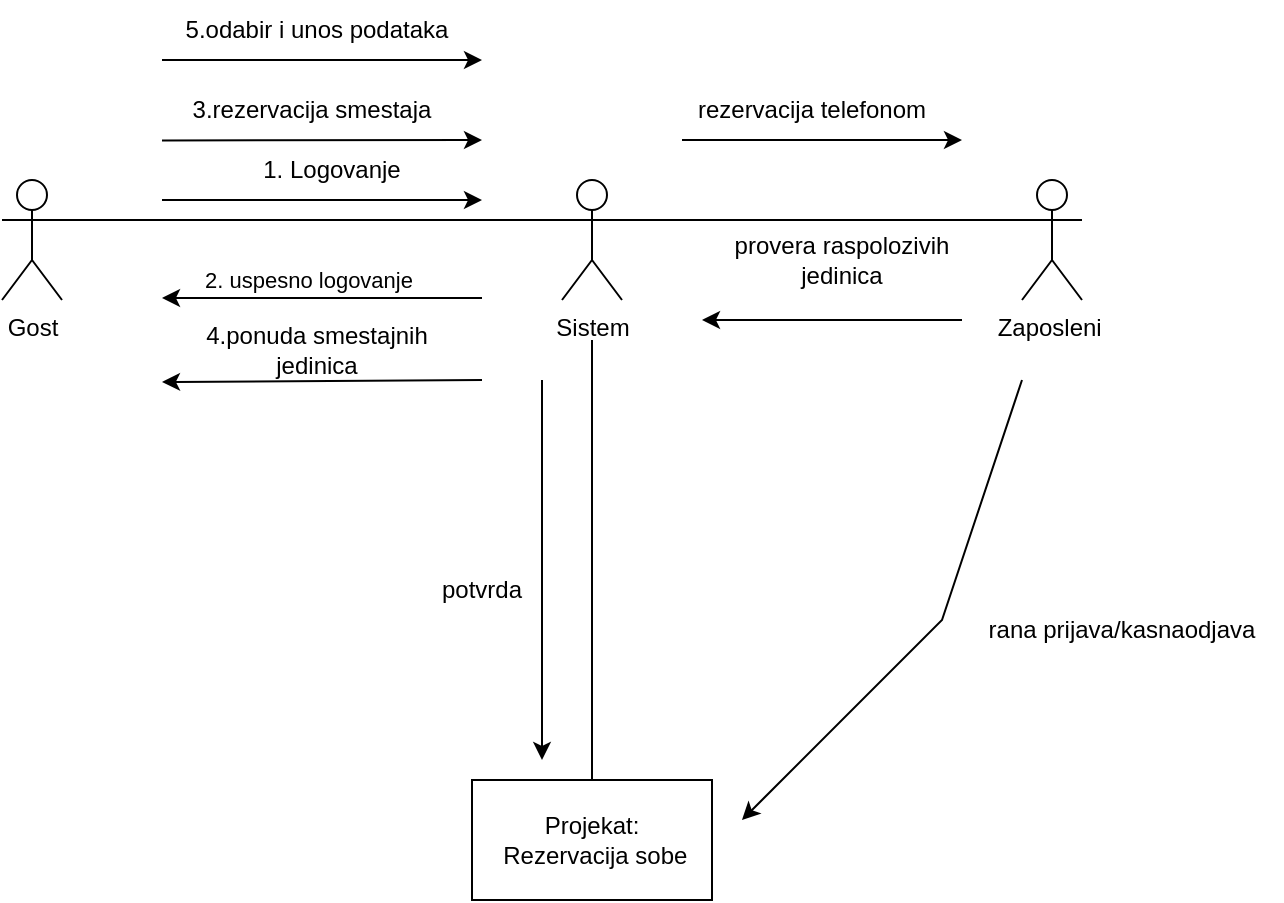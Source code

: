 <mxfile version="24.3.0" type="github">
  <diagram name="Page-1" id="Wj4CvbtZL_sYbKhA8puX">
    <mxGraphModel dx="791" dy="619" grid="1" gridSize="10" guides="1" tooltips="1" connect="1" arrows="1" fold="1" page="1" pageScale="1" pageWidth="827" pageHeight="1169" math="0" shadow="0">
      <root>
        <mxCell id="0" />
        <mxCell id="1" parent="0" />
        <mxCell id="alAn9N5ohtzXRPhd5P6f-1" value="Gost" style="shape=umlActor;verticalLabelPosition=bottom;verticalAlign=top;html=1;outlineConnect=0;" vertex="1" parent="1">
          <mxGeometry x="40" y="100" width="30" height="60" as="geometry" />
        </mxCell>
        <mxCell id="alAn9N5ohtzXRPhd5P6f-2" value="Sistem" style="shape=umlActor;verticalLabelPosition=bottom;verticalAlign=top;html=1;outlineConnect=0;" vertex="1" parent="1">
          <mxGeometry x="320" y="100" width="30" height="60" as="geometry" />
        </mxCell>
        <mxCell id="alAn9N5ohtzXRPhd5P6f-3" value="Zaposleni&amp;nbsp;" style="shape=umlActor;verticalLabelPosition=bottom;verticalAlign=top;html=1;outlineConnect=0;" vertex="1" parent="1">
          <mxGeometry x="550" y="100" width="30" height="60" as="geometry" />
        </mxCell>
        <mxCell id="alAn9N5ohtzXRPhd5P6f-6" value="" style="endArrow=none;html=1;rounded=0;entryX=0;entryY=0.333;entryDx=0;entryDy=0;entryPerimeter=0;exitX=1;exitY=0.333;exitDx=0;exitDy=0;exitPerimeter=0;" edge="1" parent="1" source="alAn9N5ohtzXRPhd5P6f-1" target="alAn9N5ohtzXRPhd5P6f-2">
          <mxGeometry width="50" height="50" relative="1" as="geometry">
            <mxPoint x="110" y="120" as="sourcePoint" />
            <mxPoint x="160" y="70" as="targetPoint" />
          </mxGeometry>
        </mxCell>
        <mxCell id="alAn9N5ohtzXRPhd5P6f-8" value="" style="endArrow=classic;html=1;rounded=0;fontFamily=Helvetica;" edge="1" parent="1">
          <mxGeometry width="50" height="50" relative="1" as="geometry">
            <mxPoint x="120" y="110" as="sourcePoint" />
            <mxPoint x="280" y="110" as="targetPoint" />
          </mxGeometry>
        </mxCell>
        <mxCell id="alAn9N5ohtzXRPhd5P6f-10" value="1. Logovanje" style="text;html=1;align=center;verticalAlign=middle;whiteSpace=wrap;rounded=0;" vertex="1" parent="1">
          <mxGeometry x="160" y="80" width="90" height="30" as="geometry" />
        </mxCell>
        <mxCell id="alAn9N5ohtzXRPhd5P6f-14" value="" style="endArrow=none;html=1;rounded=0;exitX=1;exitY=0.333;exitDx=0;exitDy=0;exitPerimeter=0;entryX=0;entryY=0.333;entryDx=0;entryDy=0;entryPerimeter=0;" edge="1" parent="1" source="alAn9N5ohtzXRPhd5P6f-2" target="alAn9N5ohtzXRPhd5P6f-3">
          <mxGeometry width="50" height="50" relative="1" as="geometry">
            <mxPoint x="320" y="130" as="sourcePoint" />
            <mxPoint x="370" y="80" as="targetPoint" />
          </mxGeometry>
        </mxCell>
        <mxCell id="alAn9N5ohtzXRPhd5P6f-17" value="" style="endArrow=classic;html=1;rounded=0;fontFamily=Helvetica;" edge="1" parent="1">
          <mxGeometry width="50" height="50" relative="1" as="geometry">
            <mxPoint x="280" y="159" as="sourcePoint" />
            <mxPoint x="120" y="159" as="targetPoint" />
          </mxGeometry>
        </mxCell>
        <mxCell id="alAn9N5ohtzXRPhd5P6f-19" value="2. uspesno logovanje" style="edgeLabel;html=1;align=center;verticalAlign=middle;resizable=0;points=[];" vertex="1" connectable="0" parent="alAn9N5ohtzXRPhd5P6f-17">
          <mxGeometry x="0.087" y="-9" relative="1" as="geometry">
            <mxPoint as="offset" />
          </mxGeometry>
        </mxCell>
        <mxCell id="alAn9N5ohtzXRPhd5P6f-20" value="" style="endArrow=classic;html=1;rounded=0;fontFamily=Helvetica;" edge="1" parent="1">
          <mxGeometry width="50" height="50" relative="1" as="geometry">
            <mxPoint x="280" y="200" as="sourcePoint" />
            <mxPoint x="120" y="201" as="targetPoint" />
          </mxGeometry>
        </mxCell>
        <mxCell id="alAn9N5ohtzXRPhd5P6f-32" value="" style="endArrow=classic;html=1;rounded=0;" edge="1" parent="1">
          <mxGeometry width="50" height="50" relative="1" as="geometry">
            <mxPoint x="120" y="80.21" as="sourcePoint" />
            <mxPoint x="280" y="79.999" as="targetPoint" />
          </mxGeometry>
        </mxCell>
        <mxCell id="alAn9N5ohtzXRPhd5P6f-36" value="3.rezervacija smestaja" style="text;html=1;align=center;verticalAlign=middle;whiteSpace=wrap;rounded=0;" vertex="1" parent="1">
          <mxGeometry x="120" y="50" width="150" height="30" as="geometry" />
        </mxCell>
        <mxCell id="alAn9N5ohtzXRPhd5P6f-37" value="4.ponuda smestajnih jedinica" style="text;html=1;align=center;verticalAlign=middle;whiteSpace=wrap;rounded=0;" vertex="1" parent="1">
          <mxGeometry x="135" y="170" width="125" height="30" as="geometry" />
        </mxCell>
        <mxCell id="alAn9N5ohtzXRPhd5P6f-38" value="" style="endArrow=classic;html=1;rounded=0;" edge="1" parent="1">
          <mxGeometry width="50" height="50" relative="1" as="geometry">
            <mxPoint x="120" y="40" as="sourcePoint" />
            <mxPoint x="280" y="40" as="targetPoint" />
          </mxGeometry>
        </mxCell>
        <mxCell id="alAn9N5ohtzXRPhd5P6f-39" value="" style="endArrow=classic;html=1;rounded=0;" edge="1" parent="1">
          <mxGeometry width="50" height="50" relative="1" as="geometry">
            <mxPoint x="380" y="80" as="sourcePoint" />
            <mxPoint x="520" y="80" as="targetPoint" />
          </mxGeometry>
        </mxCell>
        <mxCell id="alAn9N5ohtzXRPhd5P6f-41" value="5.odabir i unos podataka" style="text;html=1;align=center;verticalAlign=middle;whiteSpace=wrap;rounded=0;" vertex="1" parent="1">
          <mxGeometry x="120" y="10" width="155" height="30" as="geometry" />
        </mxCell>
        <mxCell id="alAn9N5ohtzXRPhd5P6f-42" value="rezervacija telefonom" style="text;html=1;align=center;verticalAlign=middle;whiteSpace=wrap;rounded=0;" vertex="1" parent="1">
          <mxGeometry x="370" y="50" width="150" height="30" as="geometry" />
        </mxCell>
        <mxCell id="alAn9N5ohtzXRPhd5P6f-43" value="provera raspolozivih jedinica" style="text;html=1;align=center;verticalAlign=middle;whiteSpace=wrap;rounded=0;" vertex="1" parent="1">
          <mxGeometry x="390" y="80" width="140" height="120" as="geometry" />
        </mxCell>
        <mxCell id="alAn9N5ohtzXRPhd5P6f-49" value="" style="endArrow=classic;html=1;rounded=0;" edge="1" parent="1">
          <mxGeometry width="50" height="50" relative="1" as="geometry">
            <mxPoint x="520" y="170" as="sourcePoint" />
            <mxPoint x="390" y="170" as="targetPoint" />
          </mxGeometry>
        </mxCell>
        <mxCell id="alAn9N5ohtzXRPhd5P6f-52" value="" style="endArrow=classic;html=1;rounded=0;" edge="1" parent="1">
          <mxGeometry width="50" height="50" relative="1" as="geometry">
            <mxPoint x="310" y="200" as="sourcePoint" />
            <mxPoint x="310" y="390" as="targetPoint" />
            <Array as="points">
              <mxPoint x="310" y="310" />
            </Array>
          </mxGeometry>
        </mxCell>
        <mxCell id="alAn9N5ohtzXRPhd5P6f-54" value="" style="endArrow=classic;html=1;rounded=0;" edge="1" parent="1">
          <mxGeometry width="50" height="50" relative="1" as="geometry">
            <mxPoint x="550" y="200" as="sourcePoint" />
            <mxPoint x="410" y="420" as="targetPoint" />
            <Array as="points">
              <mxPoint x="510" y="320" />
            </Array>
          </mxGeometry>
        </mxCell>
        <mxCell id="alAn9N5ohtzXRPhd5P6f-55" value="rana prijava/kasnaodjava" style="text;html=1;align=center;verticalAlign=middle;whiteSpace=wrap;rounded=0;" vertex="1" parent="1">
          <mxGeometry x="520" y="310" width="160" height="30" as="geometry" />
        </mxCell>
        <mxCell id="alAn9N5ohtzXRPhd5P6f-56" value="potvrda" style="text;html=1;align=center;verticalAlign=middle;whiteSpace=wrap;rounded=0;" vertex="1" parent="1">
          <mxGeometry x="250" y="290" width="60" height="30" as="geometry" />
        </mxCell>
        <mxCell id="alAn9N5ohtzXRPhd5P6f-57" value="Projekat:&lt;div&gt;&amp;nbsp;Rezervacija sobe&lt;/div&gt;" style="rounded=0;whiteSpace=wrap;html=1;" vertex="1" parent="1">
          <mxGeometry x="275" y="400" width="120" height="60" as="geometry" />
        </mxCell>
        <mxCell id="alAn9N5ohtzXRPhd5P6f-61" value="" style="endArrow=none;html=1;rounded=0;" edge="1" parent="1">
          <mxGeometry width="50" height="50" relative="1" as="geometry">
            <mxPoint x="335" y="400" as="sourcePoint" />
            <mxPoint x="335" y="180" as="targetPoint" />
          </mxGeometry>
        </mxCell>
      </root>
    </mxGraphModel>
  </diagram>
</mxfile>
